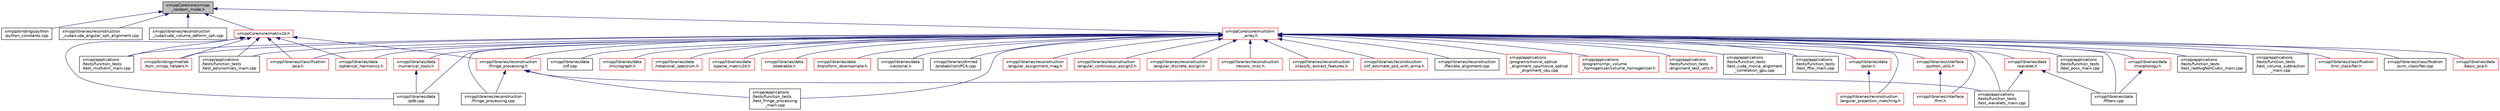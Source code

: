 digraph "xmippCore/core/xmipp_random_mode.h"
{
  edge [fontname="Helvetica",fontsize="10",labelfontname="Helvetica",labelfontsize="10"];
  node [fontname="Helvetica",fontsize="10",shape=record];
  Node1 [label="xmippCore/core/xmipp\l_random_mode.h",height=0.2,width=0.4,color="black", fillcolor="grey75", style="filled", fontcolor="black"];
  Node1 -> Node2 [dir="back",color="midnightblue",fontsize="10",style="solid",fontname="Helvetica"];
  Node2 [label="xmipp/bindings/python\l/python_constants.cpp",height=0.2,width=0.4,color="black", fillcolor="white", style="filled",URL="$python__constants_8cpp.html"];
  Node1 -> Node3 [dir="back",color="midnightblue",fontsize="10",style="solid",fontname="Helvetica"];
  Node3 [label="xmipp/libraries/reconstruction\l_cuda/cuda_angular_sph_alignment.cpp",height=0.2,width=0.4,color="black", fillcolor="white", style="filled",URL="$cuda__angular__sph__alignment_8cpp.html"];
  Node1 -> Node4 [dir="back",color="midnightblue",fontsize="10",style="solid",fontname="Helvetica"];
  Node4 [label="xmipp/libraries/reconstruction\l_cuda/cuda_volume_deform_sph.cpp",height=0.2,width=0.4,color="black", fillcolor="white", style="filled",URL="$cuda__volume__deform__sph_8cpp.html"];
  Node1 -> Node5 [dir="back",color="midnightblue",fontsize="10",style="solid",fontname="Helvetica"];
  Node5 [label="xmippCore/core/multidim\l_array.h",height=0.2,width=0.4,color="red", fillcolor="white", style="filled",URL="$multidim__array_8h.html"];
  Node5 -> Node6 [dir="back",color="midnightblue",fontsize="10",style="solid",fontname="Helvetica"];
  Node6 [label="xmipp/applications\l/programs/movie_optical\l_alignment_cpu/movie_optical\l_alignment_cpu.cpp",height=0.2,width=0.4,color="red", fillcolor="white", style="filled",URL="$movie__optical__alignment__cpu_8cpp.html"];
  Node5 -> Node8 [dir="back",color="midnightblue",fontsize="10",style="solid",fontname="Helvetica"];
  Node8 [label="xmipp/applications\l/programs/mpi_volume\l_homogenizer/volume_homogenizer.h",height=0.2,width=0.4,color="red", fillcolor="white", style="filled",URL="$volume__homogenizer_8h.html"];
  Node5 -> Node13 [dir="back",color="midnightblue",fontsize="10",style="solid",fontname="Helvetica"];
  Node13 [label="xmipp/applications\l/tests/function_tests\l/alignment_test_utils.h",height=0.2,width=0.4,color="red", fillcolor="white", style="filled",URL="$alignment__test__utils_8h.html"];
  Node5 -> Node23 [dir="back",color="midnightblue",fontsize="10",style="solid",fontname="Helvetica"];
  Node23 [label="xmipp/applications\l/tests/function_tests\l/test_cuda_movie_alignment\l_correlation_gpu.cpp",height=0.2,width=0.4,color="black", fillcolor="white", style="filled",URL="$test__cuda__movie__alignment__correlation__gpu_8cpp.html"];
  Node5 -> Node24 [dir="back",color="midnightblue",fontsize="10",style="solid",fontname="Helvetica"];
  Node24 [label="xmipp/applications\l/tests/function_tests\l/test_fftw_main.cpp",height=0.2,width=0.4,color="black", fillcolor="white", style="filled",URL="$test__fftw__main_8cpp.html"];
  Node5 -> Node25 [dir="back",color="midnightblue",fontsize="10",style="solid",fontname="Helvetica"];
  Node25 [label="xmipp/applications\l/tests/function_tests\l/test_fringe_processing\l_main.cpp",height=0.2,width=0.4,color="black", fillcolor="white", style="filled",URL="$test__fringe__processing__main_8cpp.html"];
  Node5 -> Node26 [dir="back",color="midnightblue",fontsize="10",style="solid",fontname="Helvetica"];
  Node26 [label="xmipp/applications\l/tests/function_tests\l/test_multidim_main.cpp",height=0.2,width=0.4,color="black", fillcolor="white", style="filled",URL="$test__multidim__main_8cpp.html"];
  Node5 -> Node27 [dir="back",color="midnightblue",fontsize="10",style="solid",fontname="Helvetica"];
  Node27 [label="xmipp/applications\l/tests/function_tests\l/test_pocs_main.cpp",height=0.2,width=0.4,color="black", fillcolor="white", style="filled",URL="$test__pocs__main_8cpp.html"];
  Node5 -> Node28 [dir="back",color="midnightblue",fontsize="10",style="solid",fontname="Helvetica"];
  Node28 [label="xmipp/applications\l/tests/function_tests\l/test_polynomials_main.cpp",height=0.2,width=0.4,color="black", fillcolor="white", style="filled",URL="$test__polynomials__main_8cpp.html"];
  Node5 -> Node29 [dir="back",color="midnightblue",fontsize="10",style="solid",fontname="Helvetica"];
  Node29 [label="xmipp/applications\l/tests/function_tests\l/test_radAvgNonCubic_main.cpp",height=0.2,width=0.4,color="black", fillcolor="white", style="filled",URL="$test__radAvgNonCubic__main_8cpp.html"];
  Node5 -> Node30 [dir="back",color="midnightblue",fontsize="10",style="solid",fontname="Helvetica"];
  Node30 [label="xmipp/applications\l/tests/function_tests\l/test_volume_subtraction\l_main.cpp",height=0.2,width=0.4,color="black", fillcolor="white", style="filled",URL="$test__volume__subtraction__main_8cpp.html"];
  Node5 -> Node31 [dir="back",color="midnightblue",fontsize="10",style="solid",fontname="Helvetica"];
  Node31 [label="xmipp/applications\l/tests/function_tests\l/test_wavelets_main.cpp",height=0.2,width=0.4,color="black", fillcolor="white", style="filled",URL="$test__wavelets__main_8cpp.html"];
  Node5 -> Node32 [dir="back",color="midnightblue",fontsize="10",style="solid",fontname="Helvetica"];
  Node32 [label="xmipp/bindings/matlab\l/tom_xmipp_helpers.h",height=0.2,width=0.4,color="red", fillcolor="white", style="filled",URL="$tom__xmipp__helpers_8h.html"];
  Node5 -> Node46 [dir="back",color="midnightblue",fontsize="10",style="solid",fontname="Helvetica"];
  Node46 [label="xmipp/libraries/classification\l/knn_classifier.h",height=0.2,width=0.4,color="red", fillcolor="white", style="filled",URL="$knn__classifier_8h.html"];
  Node5 -> Node48 [dir="back",color="midnightblue",fontsize="10",style="solid",fontname="Helvetica"];
  Node48 [label="xmipp/libraries/classification\l/pca.h",height=0.2,width=0.4,color="red", fillcolor="white", style="filled",URL="$classification_2pca_8h.html"];
  Node5 -> Node56 [dir="back",color="midnightblue",fontsize="10",style="solid",fontname="Helvetica"];
  Node56 [label="xmipp/libraries/classification\l/svm_classifier.cpp",height=0.2,width=0.4,color="black", fillcolor="white", style="filled",URL="$svm__classifier_8cpp.html"];
  Node5 -> Node57 [dir="back",color="midnightblue",fontsize="10",style="solid",fontname="Helvetica"];
  Node57 [label="xmipp/libraries/data\l/basic_pca.h",height=0.2,width=0.4,color="red", fillcolor="white", style="filled",URL="$basic__pca_8h.html"];
  Node5 -> Node86 [dir="back",color="midnightblue",fontsize="10",style="solid",fontname="Helvetica"];
  Node86 [label="xmipp/libraries/data\l/numerical_tools.h",height=0.2,width=0.4,color="red", fillcolor="white", style="filled",URL="$numerical__tools_8h.html"];
  Node86 -> Node288 [dir="back",color="midnightblue",fontsize="10",style="solid",fontname="Helvetica"];
  Node288 [label="xmipp/libraries/data\l/pdb.cpp",height=0.2,width=0.4,color="black", fillcolor="white", style="filled",URL="$pdb_8cpp.html"];
  Node5 -> Node310 [dir="back",color="midnightblue",fontsize="10",style="solid",fontname="Helvetica"];
  Node310 [label="xmipp/libraries/data\l/ctf.cpp",height=0.2,width=0.4,color="black", fillcolor="white", style="filled",URL="$ctf_8cpp.html"];
  Node5 -> Node93 [dir="back",color="midnightblue",fontsize="10",style="solid",fontname="Helvetica"];
  Node93 [label="xmipp/libraries/data\l/filters.cpp",height=0.2,width=0.4,color="black", fillcolor="white", style="filled",URL="$filters_8cpp.html"];
  Node5 -> Node311 [dir="back",color="midnightblue",fontsize="10",style="solid",fontname="Helvetica"];
  Node311 [label="xmipp/libraries/data\l/morphology.h",height=0.2,width=0.4,color="red", fillcolor="white", style="filled",URL="$libraries_2data_2morphology_8h.html"];
  Node311 -> Node93 [dir="back",color="midnightblue",fontsize="10",style="solid",fontname="Helvetica"];
  Node5 -> Node312 [dir="back",color="midnightblue",fontsize="10",style="solid",fontname="Helvetica"];
  Node312 [label="xmipp/libraries/data\l/wavelet.h",height=0.2,width=0.4,color="red", fillcolor="white", style="filled",URL="$libraries_2data_2wavelet_8h.html"];
  Node312 -> Node31 [dir="back",color="midnightblue",fontsize="10",style="solid",fontname="Helvetica"];
  Node312 -> Node93 [dir="back",color="midnightblue",fontsize="10",style="solid",fontname="Helvetica"];
  Node5 -> Node167 [dir="back",color="midnightblue",fontsize="10",style="solid",fontname="Helvetica"];
  Node167 [label="xmipp/libraries/data\l/micrograph.h",height=0.2,width=0.4,color="red", fillcolor="white", style="filled",URL="$micrograph_8h.html"];
  Node5 -> Node288 [dir="back",color="midnightblue",fontsize="10",style="solid",fontname="Helvetica"];
  Node5 -> Node315 [dir="back",color="midnightblue",fontsize="10",style="solid",fontname="Helvetica"];
  Node315 [label="xmipp/libraries/data\l/polar.h",height=0.2,width=0.4,color="red", fillcolor="white", style="filled",URL="$polar_8h.html"];
  Node315 -> Node320 [dir="back",color="midnightblue",fontsize="10",style="solid",fontname="Helvetica"];
  Node320 [label="xmipp/libraries/reconstruction\l/angular_projection_matching.h",height=0.2,width=0.4,color="red", fillcolor="white", style="filled",URL="$angular__projection__matching_8h.html"];
  Node5 -> Node327 [dir="back",color="midnightblue",fontsize="10",style="solid",fontname="Helvetica"];
  Node327 [label="xmipp/libraries/data\l/rotational_spectrum.h",height=0.2,width=0.4,color="red", fillcolor="white", style="filled",URL="$rotational__spectrum_8h.html"];
  Node5 -> Node332 [dir="back",color="midnightblue",fontsize="10",style="solid",fontname="Helvetica"];
  Node332 [label="xmipp/libraries/data\l/sparse_matrix2d.h",height=0.2,width=0.4,color="red", fillcolor="white", style="filled",URL="$sparse__matrix2d_8h.html"];
  Node5 -> Node334 [dir="back",color="midnightblue",fontsize="10",style="solid",fontname="Helvetica"];
  Node334 [label="xmipp/libraries/data\l/spherical_harmonics.h",height=0.2,width=0.4,color="red", fillcolor="white", style="filled",URL="$spherical__harmonics_8h.html"];
  Node5 -> Node336 [dir="back",color="midnightblue",fontsize="10",style="solid",fontname="Helvetica"];
  Node336 [label="xmipp/libraries/data\l/steerable.h",height=0.2,width=0.4,color="red", fillcolor="white", style="filled",URL="$steerable_8h.html"];
  Node5 -> Node337 [dir="back",color="midnightblue",fontsize="10",style="solid",fontname="Helvetica"];
  Node337 [label="xmipp/libraries/data\l/transform_downsample.h",height=0.2,width=0.4,color="red", fillcolor="white", style="filled",URL="$transform__downsample_8h.html"];
  Node5 -> Node342 [dir="back",color="midnightblue",fontsize="10",style="solid",fontname="Helvetica"];
  Node342 [label="xmipp/libraries/data\l/vectorial.h",height=0.2,width=0.4,color="black", fillcolor="white", style="filled",URL="$vectorial_8h.html"];
  Node5 -> Node343 [dir="back",color="midnightblue",fontsize="10",style="solid",fontname="Helvetica"];
  Node343 [label="xmipp/libraries/dimred\l/probabilisticPCA.cpp",height=0.2,width=0.4,color="black", fillcolor="white", style="filled",URL="$probabilisticPCA_8cpp.html"];
  Node5 -> Node344 [dir="back",color="midnightblue",fontsize="10",style="solid",fontname="Helvetica"];
  Node344 [label="xmipp/libraries/interface\l/python_utils.h",height=0.2,width=0.4,color="red", fillcolor="white", style="filled",URL="$python__utils_8h.html"];
  Node344 -> Node345 [dir="back",color="midnightblue",fontsize="10",style="solid",fontname="Helvetica"];
  Node345 [label="xmipp/libraries/interface\l/frm.h",height=0.2,width=0.4,color="red", fillcolor="white", style="filled",URL="$frm_8h.html"];
  Node5 -> Node345 [dir="back",color="midnightblue",fontsize="10",style="solid",fontname="Helvetica"];
  Node5 -> Node196 [dir="back",color="midnightblue",fontsize="10",style="solid",fontname="Helvetica"];
  Node196 [label="xmipp/libraries/reconstruction\l/angular_assignment_mag.h",height=0.2,width=0.4,color="red", fillcolor="white", style="filled",URL="$angular__assignment__mag_8h.html"];
  Node5 -> Node97 [dir="back",color="midnightblue",fontsize="10",style="solid",fontname="Helvetica"];
  Node97 [label="xmipp/libraries/reconstruction\l/angular_continuous_assign2.h",height=0.2,width=0.4,color="red", fillcolor="white", style="filled",URL="$angular__continuous__assign2_8h.html"];
  Node5 -> Node348 [dir="back",color="midnightblue",fontsize="10",style="solid",fontname="Helvetica"];
  Node348 [label="xmipp/libraries/reconstruction\l/angular_discrete_assign.h",height=0.2,width=0.4,color="red", fillcolor="white", style="filled",URL="$angular__discrete__assign_8h.html"];
  Node5 -> Node320 [dir="back",color="midnightblue",fontsize="10",style="solid",fontname="Helvetica"];
  Node5 -> Node351 [dir="back",color="midnightblue",fontsize="10",style="solid",fontname="Helvetica"];
  Node351 [label="xmipp/libraries/reconstruction\l/recons_misc.h",height=0.2,width=0.4,color="red", fillcolor="white", style="filled",URL="$recons__misc_8h.html"];
  Node5 -> Node353 [dir="back",color="midnightblue",fontsize="10",style="solid",fontname="Helvetica"];
  Node353 [label="xmipp/libraries/reconstruction\l/classify_extract_features.h",height=0.2,width=0.4,color="red", fillcolor="white", style="filled",URL="$classify__extract__features_8h.html"];
  Node5 -> Node355 [dir="back",color="midnightblue",fontsize="10",style="solid",fontname="Helvetica"];
  Node355 [label="xmipp/libraries/reconstruction\l/ctf_estimate_psd_with_arma.h",height=0.2,width=0.4,color="red", fillcolor="white", style="filled",URL="$ctf__estimate__psd__with__arma_8h.html"];
  Node5 -> Node363 [dir="back",color="midnightblue",fontsize="10",style="solid",fontname="Helvetica"];
  Node363 [label="xmipp/libraries/reconstruction\l/fringe_processing.h",height=0.2,width=0.4,color="red", fillcolor="white", style="filled",URL="$fringe__processing_8h.html"];
  Node363 -> Node25 [dir="back",color="midnightblue",fontsize="10",style="solid",fontname="Helvetica"];
  Node363 -> Node31 [dir="back",color="midnightblue",fontsize="10",style="solid",fontname="Helvetica"];
  Node363 -> Node121 [dir="back",color="midnightblue",fontsize="10",style="solid",fontname="Helvetica"];
  Node121 [label="xmipp/libraries/reconstruction\l/fringe_processing.cpp",height=0.2,width=0.4,color="black", fillcolor="white", style="filled",URL="$fringe__processing_8cpp.html"];
  Node5 -> Node364 [dir="back",color="midnightblue",fontsize="10",style="solid",fontname="Helvetica"];
  Node364 [label="xmipp/libraries/reconstruction\l/flexible_alignment.cpp",height=0.2,width=0.4,color="black", fillcolor="white", style="filled",URL="$flexible__alignment_8cpp.html"];
  Node5 -> Node121 [dir="back",color="midnightblue",fontsize="10",style="solid",fontname="Helvetica"];
  Node1 -> Node764 [dir="back",color="midnightblue",fontsize="10",style="solid",fontname="Helvetica"];
  Node764 [label="xmippCore/core/matrix2d.h",height=0.2,width=0.4,color="red", fillcolor="white", style="filled",URL="$matrix2d_8h.html"];
  Node764 -> Node26 [dir="back",color="midnightblue",fontsize="10",style="solid",fontname="Helvetica"];
  Node764 -> Node28 [dir="back",color="midnightblue",fontsize="10",style="solid",fontname="Helvetica"];
  Node764 -> Node32 [dir="back",color="midnightblue",fontsize="10",style="solid",fontname="Helvetica"];
  Node764 -> Node48 [dir="back",color="midnightblue",fontsize="10",style="solid",fontname="Helvetica"];
  Node764 -> Node288 [dir="back",color="midnightblue",fontsize="10",style="solid",fontname="Helvetica"];
  Node764 -> Node334 [dir="back",color="midnightblue",fontsize="10",style="solid",fontname="Helvetica"];
  Node764 -> Node363 [dir="back",color="midnightblue",fontsize="10",style="solid",fontname="Helvetica"];
}
